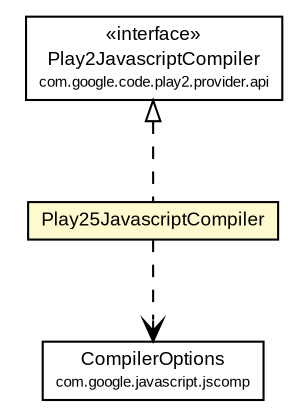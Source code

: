 #!/usr/local/bin/dot
#
# Class diagram 
# Generated by UMLGraph version R5_6-24-gf6e263 (http://www.umlgraph.org/)
#

digraph G {
	edge [fontname="arial",fontsize=10,labelfontname="arial",labelfontsize=10];
	node [fontname="arial",fontsize=10,shape=plaintext];
	nodesep=0.25;
	ranksep=0.5;
	// com.google.code.play2.provider.play25.Play25JavascriptCompiler
	c284 [label=<<table title="com.google.code.play2.provider.play25.Play25JavascriptCompiler" border="0" cellborder="1" cellspacing="0" cellpadding="2" port="p" bgcolor="lemonChiffon" href="./Play25JavascriptCompiler.html">
		<tr><td><table border="0" cellspacing="0" cellpadding="1">
<tr><td align="center" balign="center"> Play25JavascriptCompiler </td></tr>
		</table></td></tr>
		</table>>, URL="./Play25JavascriptCompiler.html", fontname="arial", fontcolor="black", fontsize=9.0];
	//com.google.code.play2.provider.play25.Play25JavascriptCompiler implements com.google.code.play2.provider.api.Play2JavascriptCompiler
	c299:p -> c284:p [dir=back,arrowtail=empty,style=dashed];
	// com.google.code.play2.provider.play25.Play25JavascriptCompiler DEPEND com.google.javascript.jscomp.CompilerOptions
	c284:p -> c329:p [taillabel="", label="", headlabel="", fontname="arial", fontcolor="black", fontsize=10.0, color="black", arrowhead=open, style=dashed];
	// com.google.javascript.jscomp.CompilerOptions
	c329 [label=<<table title="com.google.javascript.jscomp.CompilerOptions" border="0" cellborder="1" cellspacing="0" cellpadding="2" port="p">
		<tr><td><table border="0" cellspacing="0" cellpadding="1">
<tr><td align="center" balign="center"> CompilerOptions </td></tr>
<tr><td align="center" balign="center"><font point-size="7.0"> com.google.javascript.jscomp </font></td></tr>
		</table></td></tr>
		</table>>, URL="null", fontname="arial", fontcolor="black", fontsize=9.0];
	// com.google.code.play2.provider.api.Play2JavascriptCompiler
	c299 [label=<<table title="com.google.code.play2.provider.api.Play2JavascriptCompiler" border="0" cellborder="1" cellspacing="0" cellpadding="2" port="p">
		<tr><td><table border="0" cellspacing="0" cellpadding="1">
<tr><td align="center" balign="center"> &#171;interface&#187; </td></tr>
<tr><td align="center" balign="center"> Play2JavascriptCompiler </td></tr>
<tr><td align="center" balign="center"><font point-size="7.0"> com.google.code.play2.provider.api </font></td></tr>
		</table></td></tr>
		</table>>, URL="null", fontname="arial", fontcolor="black", fontsize=9.0];
}

